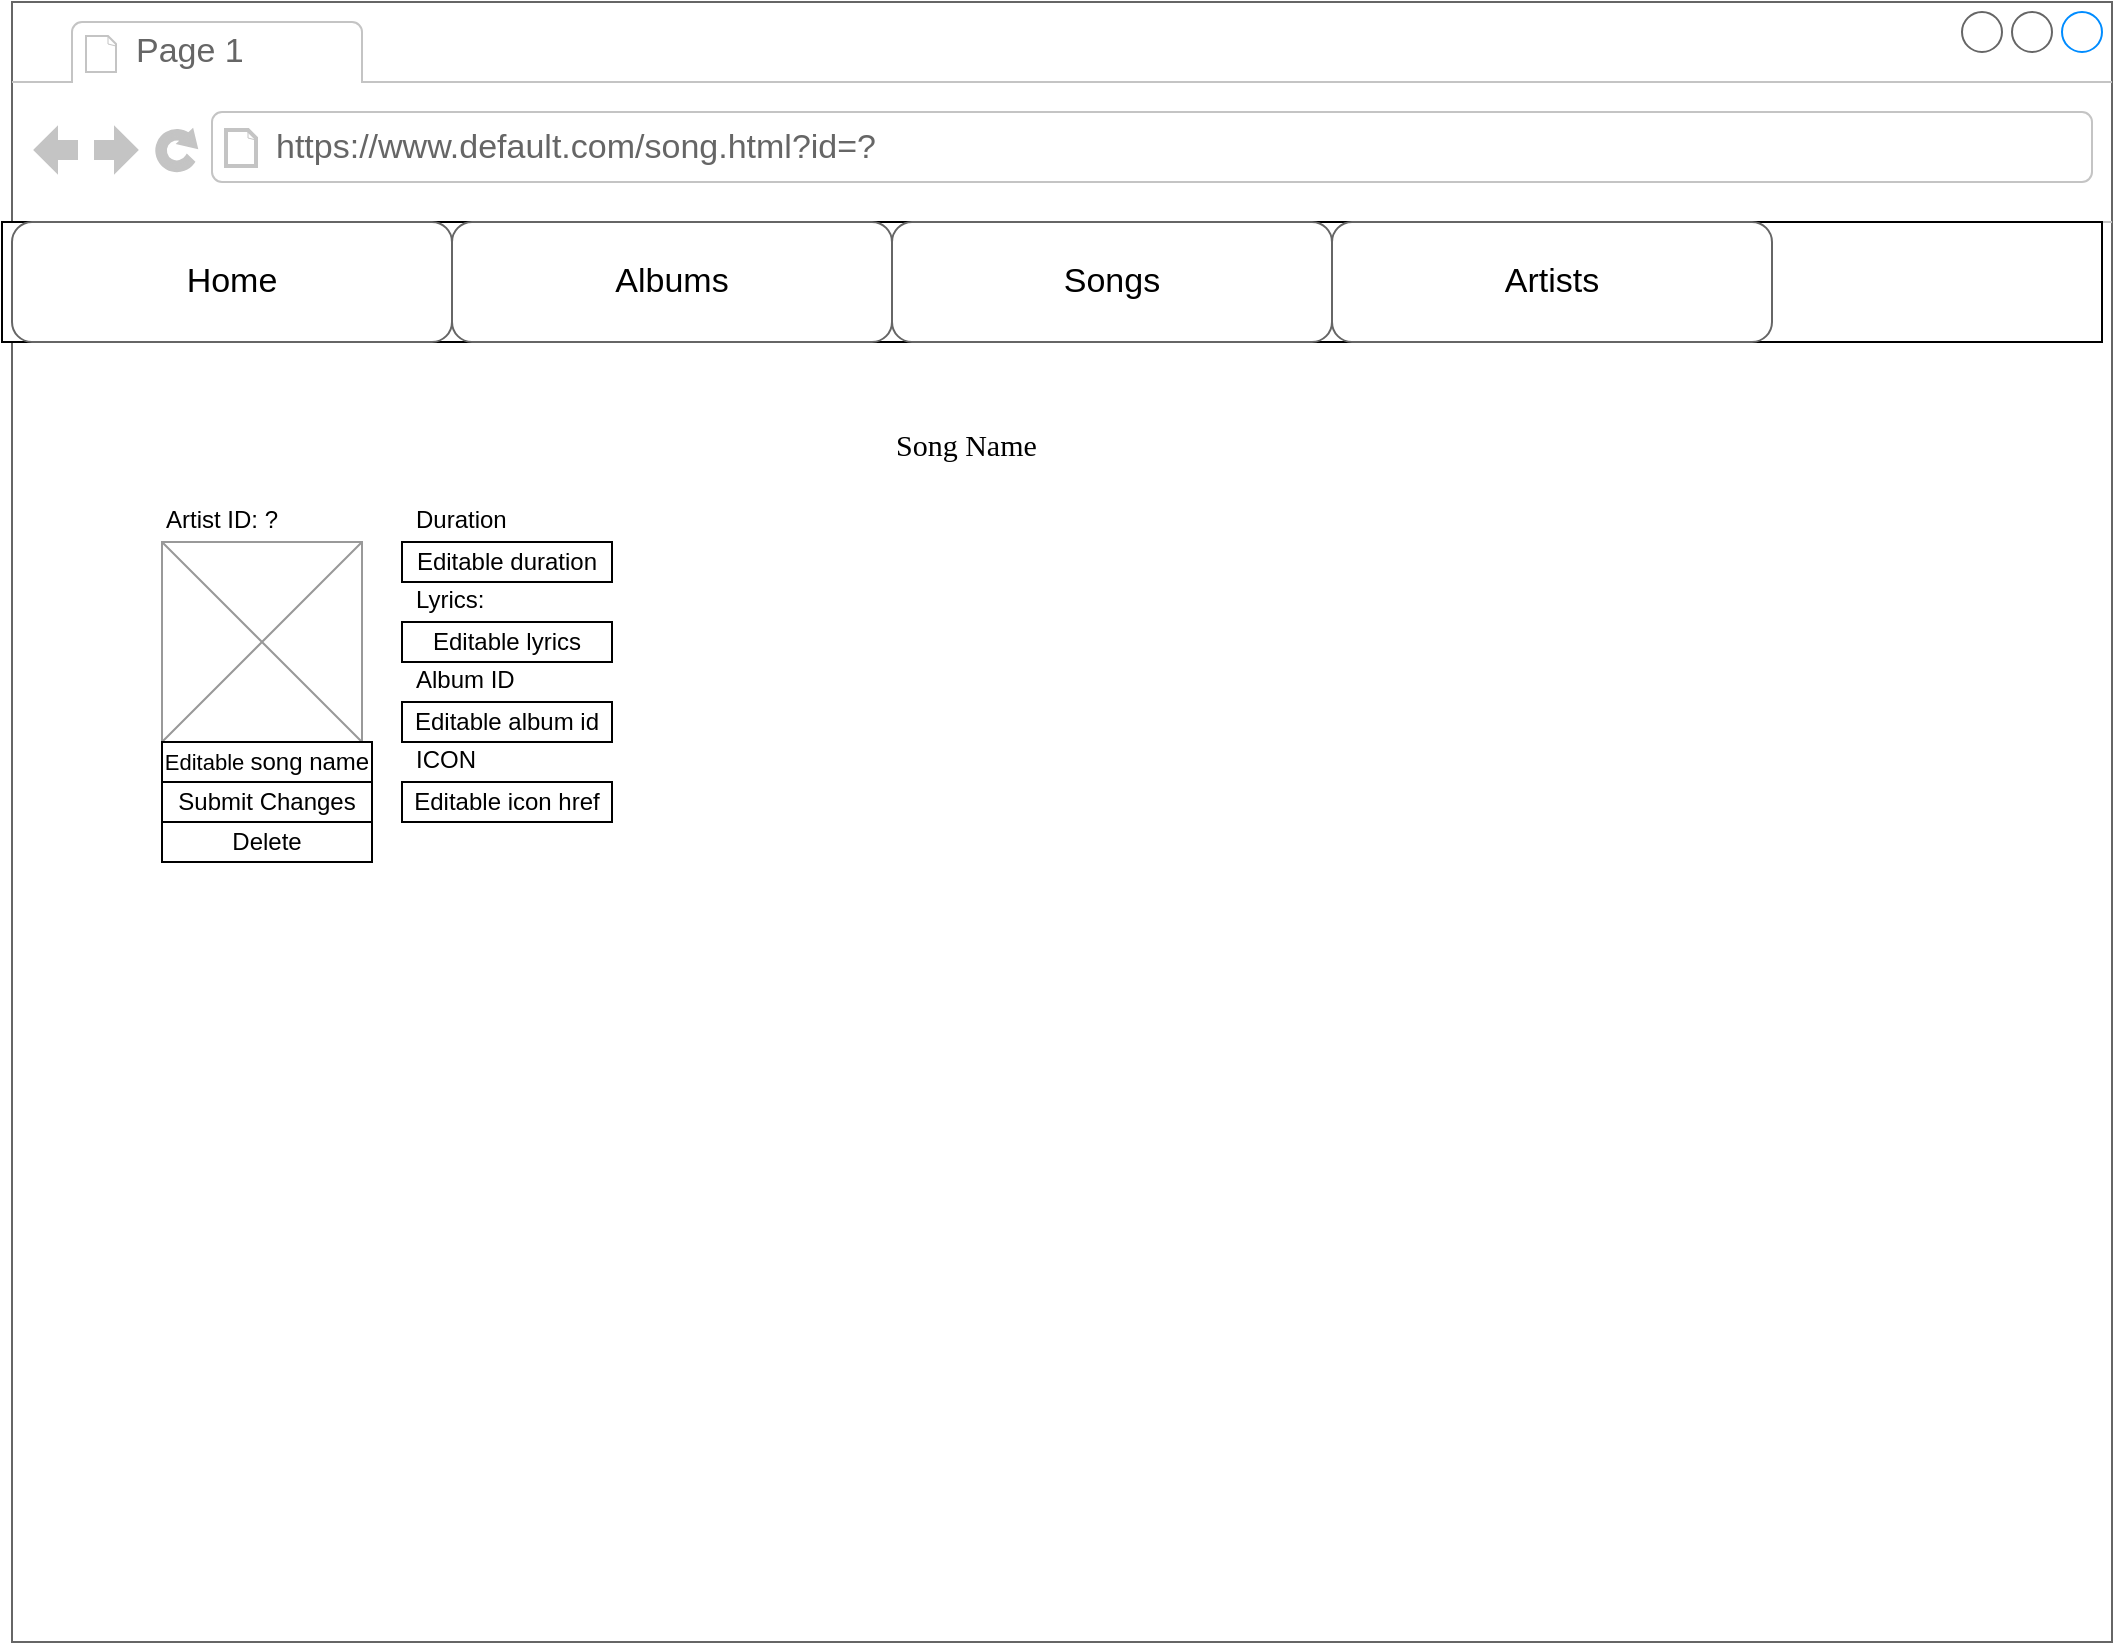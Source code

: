 <mxfile version="24.6.2" type="device">
  <diagram name="Page-1" id="2cc2dc42-3aac-f2a9-1cec-7a8b7cbee084">
    <mxGraphModel dx="2074" dy="1956" grid="1" gridSize="10" guides="1" tooltips="1" connect="1" arrows="1" fold="1" page="1" pageScale="1" pageWidth="1100" pageHeight="850" background="none" math="0" shadow="0">
      <root>
        <mxCell id="0" />
        <mxCell id="1" parent="0" />
        <mxCell id="7026571954dc6520-1" value="" style="strokeWidth=1;shadow=0;dashed=0;align=center;html=1;shape=mxgraph.mockup.containers.browserWindow;rSize=0;strokeColor=#666666;mainText=,;recursiveResize=0;rounded=0;labelBackgroundColor=none;fontFamily=Verdana;fontSize=12" parent="1" vertex="1">
          <mxGeometry x="10" y="-10" width="1050" height="820" as="geometry" />
        </mxCell>
        <mxCell id="7026571954dc6520-2" value="Page 1" style="strokeWidth=1;shadow=0;dashed=0;align=center;html=1;shape=mxgraph.mockup.containers.anchor;fontSize=17;fontColor=#666666;align=left;" parent="7026571954dc6520-1" vertex="1">
          <mxGeometry x="60" y="12" width="110" height="26" as="geometry" />
        </mxCell>
        <mxCell id="7026571954dc6520-3" value="&lt;div&gt;https://www.default.com/song.html?id=?&lt;/div&gt;" style="strokeWidth=1;shadow=0;dashed=0;align=center;html=1;shape=mxgraph.mockup.containers.anchor;rSize=0;fontSize=17;fontColor=#666666;align=left;" parent="7026571954dc6520-1" vertex="1">
          <mxGeometry x="130" y="60" width="250" height="26" as="geometry" />
        </mxCell>
        <mxCell id="7026571954dc6520-16" value="Song Name" style="text;html=1;points=[];align=left;verticalAlign=top;spacingTop=-4;fontSize=15;fontFamily=Verdana" parent="7026571954dc6520-1" vertex="1">
          <mxGeometry x="440" y="210" width="170" height="30" as="geometry" />
        </mxCell>
        <mxCell id="Au9KBMOpigVklPiua_w_-5" value="" style="rounded=0;whiteSpace=wrap;html=1;" parent="7026571954dc6520-1" vertex="1">
          <mxGeometry x="-5" y="110" width="1050" height="60" as="geometry" />
        </mxCell>
        <mxCell id="7026571954dc6520-18" value="&lt;div&gt;Home&lt;/div&gt;" style="strokeWidth=1;shadow=0;dashed=0;align=center;html=1;shape=mxgraph.mockup.buttons.button;strokeColor=#666666;mainText=;buttonStyle=round;fontSize=17;fontStyle=0;fillColor=none;whiteSpace=wrap;rounded=0;labelBackgroundColor=none;" parent="7026571954dc6520-1" vertex="1">
          <mxGeometry y="110" width="220" height="60" as="geometry" />
        </mxCell>
        <mxCell id="Au9KBMOpigVklPiua_w_-6" value="Albums" style="strokeWidth=1;shadow=0;dashed=0;align=center;html=1;shape=mxgraph.mockup.buttons.button;strokeColor=#666666;mainText=;buttonStyle=round;fontSize=17;fontStyle=0;fillColor=none;whiteSpace=wrap;rounded=0;labelBackgroundColor=none;" parent="7026571954dc6520-1" vertex="1">
          <mxGeometry x="220" y="110" width="220" height="60" as="geometry" />
        </mxCell>
        <mxCell id="Au9KBMOpigVklPiua_w_-7" value="Songs" style="strokeWidth=1;shadow=0;dashed=0;align=center;html=1;shape=mxgraph.mockup.buttons.button;strokeColor=#666666;mainText=;buttonStyle=round;fontSize=17;fontStyle=0;fillColor=none;whiteSpace=wrap;rounded=0;labelBackgroundColor=none;" parent="7026571954dc6520-1" vertex="1">
          <mxGeometry x="440" y="110" width="220" height="60" as="geometry" />
        </mxCell>
        <mxCell id="Au9KBMOpigVklPiua_w_-8" value="Artists" style="strokeWidth=1;shadow=0;dashed=0;align=center;html=1;shape=mxgraph.mockup.buttons.button;strokeColor=#666666;mainText=;buttonStyle=round;fontSize=17;fontStyle=0;fillColor=none;whiteSpace=wrap;rounded=0;labelBackgroundColor=none;" parent="7026571954dc6520-1" vertex="1">
          <mxGeometry x="660" y="110" width="220" height="60" as="geometry" />
        </mxCell>
        <mxCell id="Au9KBMOpigVklPiua_w_-29" value="" style="verticalLabelPosition=bottom;shadow=0;dashed=0;align=center;html=1;verticalAlign=top;strokeWidth=1;shape=mxgraph.mockup.graphics.simpleIcon;strokeColor=#999999;" parent="7026571954dc6520-1" vertex="1">
          <mxGeometry x="75" y="270" width="100" height="100" as="geometry" />
        </mxCell>
        <mxCell id="_8-HvFUTvOcPKnJIH6Ef-2" value="Artist ID: ?" style="text;spacingTop=-5;whiteSpace=wrap;html=1;align=left;fontSize=12;fontFamily=Helvetica;fillColor=none;strokeColor=none;" vertex="1" parent="7026571954dc6520-1">
          <mxGeometry x="75" y="250" width="80" height="20" as="geometry" />
        </mxCell>
        <mxCell id="_8-HvFUTvOcPKnJIH6Ef-3" value="&lt;font style=&quot;font-size: 11px;&quot;&gt;Editable &lt;/font&gt;song name" style="rounded=0;whiteSpace=wrap;html=1;" vertex="1" parent="7026571954dc6520-1">
          <mxGeometry x="75" y="370" width="105" height="20" as="geometry" />
        </mxCell>
        <mxCell id="_8-HvFUTvOcPKnJIH6Ef-5" value="Delete" style="rounded=0;whiteSpace=wrap;html=1;" vertex="1" parent="7026571954dc6520-1">
          <mxGeometry x="75" y="410" width="105" height="20" as="geometry" />
        </mxCell>
        <mxCell id="_8-HvFUTvOcPKnJIH6Ef-4" value="Submit Changes" style="rounded=0;whiteSpace=wrap;html=1;" vertex="1" parent="7026571954dc6520-1">
          <mxGeometry x="75" y="390" width="105" height="20" as="geometry" />
        </mxCell>
        <mxCell id="_8-HvFUTvOcPKnJIH6Ef-14" value="Duration" style="text;spacingTop=-5;whiteSpace=wrap;html=1;align=left;fontSize=12;fontFamily=Helvetica;fillColor=none;strokeColor=none;" vertex="1" parent="7026571954dc6520-1">
          <mxGeometry x="200" y="250" width="80" height="20" as="geometry" />
        </mxCell>
        <mxCell id="_8-HvFUTvOcPKnJIH6Ef-15" value="Editable duration" style="rounded=0;whiteSpace=wrap;html=1;" vertex="1" parent="7026571954dc6520-1">
          <mxGeometry x="195" y="270" width="105" height="20" as="geometry" />
        </mxCell>
        <mxCell id="_8-HvFUTvOcPKnJIH6Ef-18" value="Lyrics:" style="text;spacingTop=-5;whiteSpace=wrap;html=1;align=left;fontSize=12;fontFamily=Helvetica;fillColor=none;strokeColor=none;" vertex="1" parent="7026571954dc6520-1">
          <mxGeometry x="200" y="290" width="80" height="20" as="geometry" />
        </mxCell>
        <mxCell id="_8-HvFUTvOcPKnJIH6Ef-19" value="Editable lyrics" style="rounded=0;whiteSpace=wrap;html=1;" vertex="1" parent="7026571954dc6520-1">
          <mxGeometry x="195" y="310" width="105" height="20" as="geometry" />
        </mxCell>
        <mxCell id="_8-HvFUTvOcPKnJIH6Ef-20" value="Album ID" style="text;spacingTop=-5;whiteSpace=wrap;html=1;align=left;fontSize=12;fontFamily=Helvetica;fillColor=none;strokeColor=none;" vertex="1" parent="7026571954dc6520-1">
          <mxGeometry x="200" y="330" width="80" height="20" as="geometry" />
        </mxCell>
        <mxCell id="_8-HvFUTvOcPKnJIH6Ef-21" value="Editable album id" style="rounded=0;whiteSpace=wrap;html=1;" vertex="1" parent="7026571954dc6520-1">
          <mxGeometry x="195" y="350" width="105" height="20" as="geometry" />
        </mxCell>
        <mxCell id="_8-HvFUTvOcPKnJIH6Ef-22" value="ICON" style="text;spacingTop=-5;whiteSpace=wrap;html=1;align=left;fontSize=12;fontFamily=Helvetica;fillColor=none;strokeColor=none;" vertex="1" parent="7026571954dc6520-1">
          <mxGeometry x="200" y="370" width="80" height="20" as="geometry" />
        </mxCell>
        <mxCell id="_8-HvFUTvOcPKnJIH6Ef-23" value="Editable icon href" style="rounded=0;whiteSpace=wrap;html=1;" vertex="1" parent="7026571954dc6520-1">
          <mxGeometry x="195" y="390" width="105" height="20" as="geometry" />
        </mxCell>
      </root>
    </mxGraphModel>
  </diagram>
</mxfile>
